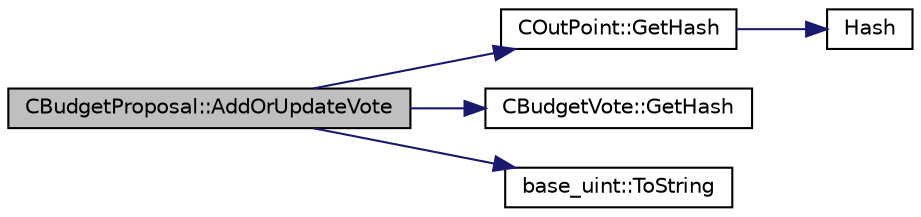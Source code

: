 digraph "CBudgetProposal::AddOrUpdateVote"
{
  edge [fontname="Helvetica",fontsize="10",labelfontname="Helvetica",labelfontsize="10"];
  node [fontname="Helvetica",fontsize="10",shape=record];
  rankdir="LR";
  Node6 [label="CBudgetProposal::AddOrUpdateVote",height=0.2,width=0.4,color="black", fillcolor="grey75", style="filled", fontcolor="black"];
  Node6 -> Node7 [color="midnightblue",fontsize="10",style="solid",fontname="Helvetica"];
  Node7 [label="COutPoint::GetHash",height=0.2,width=0.4,color="black", fillcolor="white", style="filled",URL="$class_c_out_point.html#ad27bc2d181d21a921e6811d24203c6bb"];
  Node7 -> Node8 [color="midnightblue",fontsize="10",style="solid",fontname="Helvetica"];
  Node8 [label="Hash",height=0.2,width=0.4,color="black", fillcolor="white", style="filled",URL="$hash_8h.html#a12c5e981d7f5f2850027fd5e932eff61",tooltip="Compute the 256-bit hash of a std::string. "];
  Node6 -> Node9 [color="midnightblue",fontsize="10",style="solid",fontname="Helvetica"];
  Node9 [label="CBudgetVote::GetHash",height=0.2,width=0.4,color="black", fillcolor="white", style="filled",URL="$class_c_budget_vote.html#acb9bda3b41d3bd1ebf04ccdcb3d2d926"];
  Node6 -> Node10 [color="midnightblue",fontsize="10",style="solid",fontname="Helvetica"];
  Node10 [label="base_uint::ToString",height=0.2,width=0.4,color="black", fillcolor="white", style="filled",URL="$classbase__uint.html#acccba4d9d51a0c36261718ca0cbb293b"];
}
